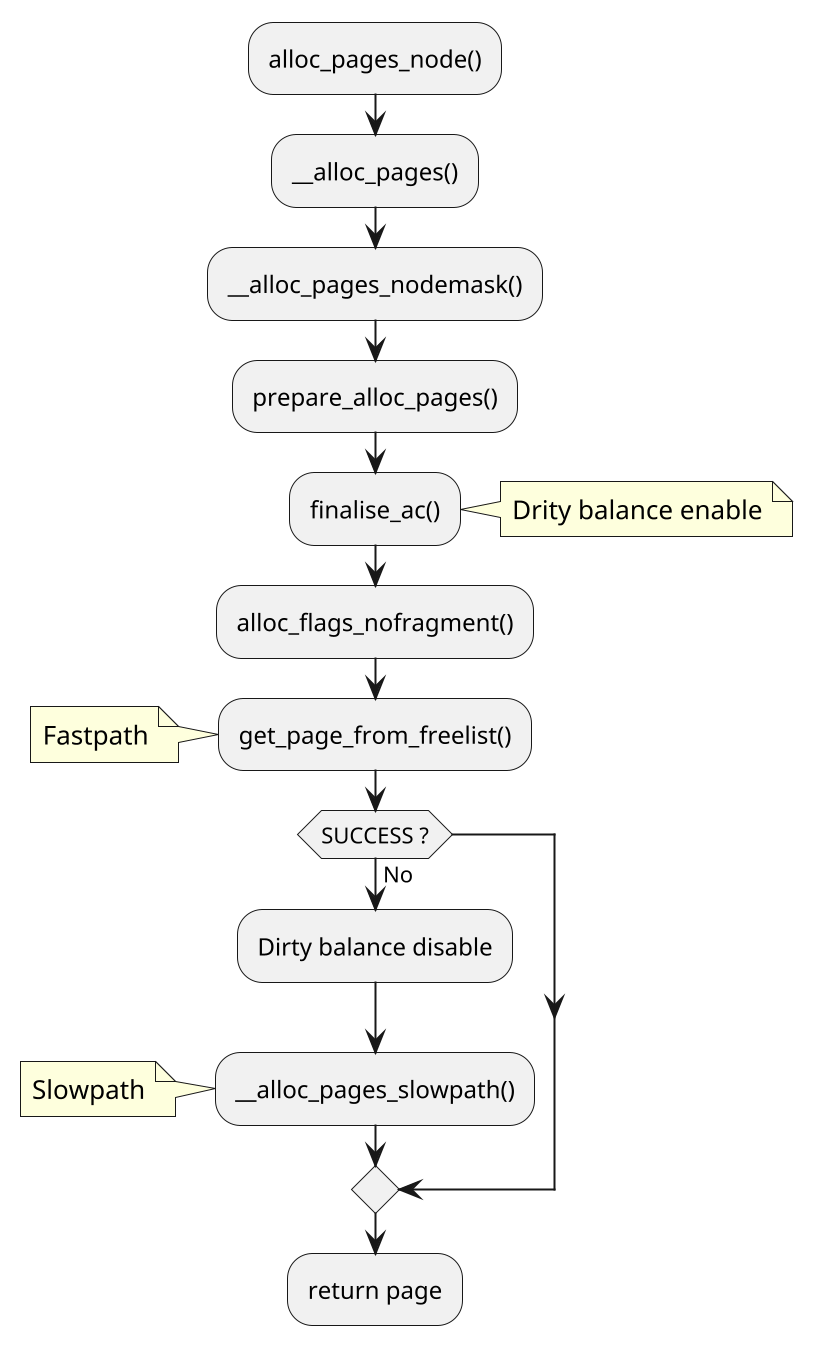 @startuml
scale 2/1

:alloc_pages_node();
:__alloc_pages();
:__alloc_pages_nodemask();
:prepare_alloc_pages();
:finalise_ac();
note right:Drity balance enable
:alloc_flags_nofragment();
:get_page_from_freelist();
note left:Fastpath
if (SUCCESS ?) then (No)
    :Dirty balance disable;
    :__alloc_pages_slowpath();
    note left:Slowpath
endif

:return page;
@enduml